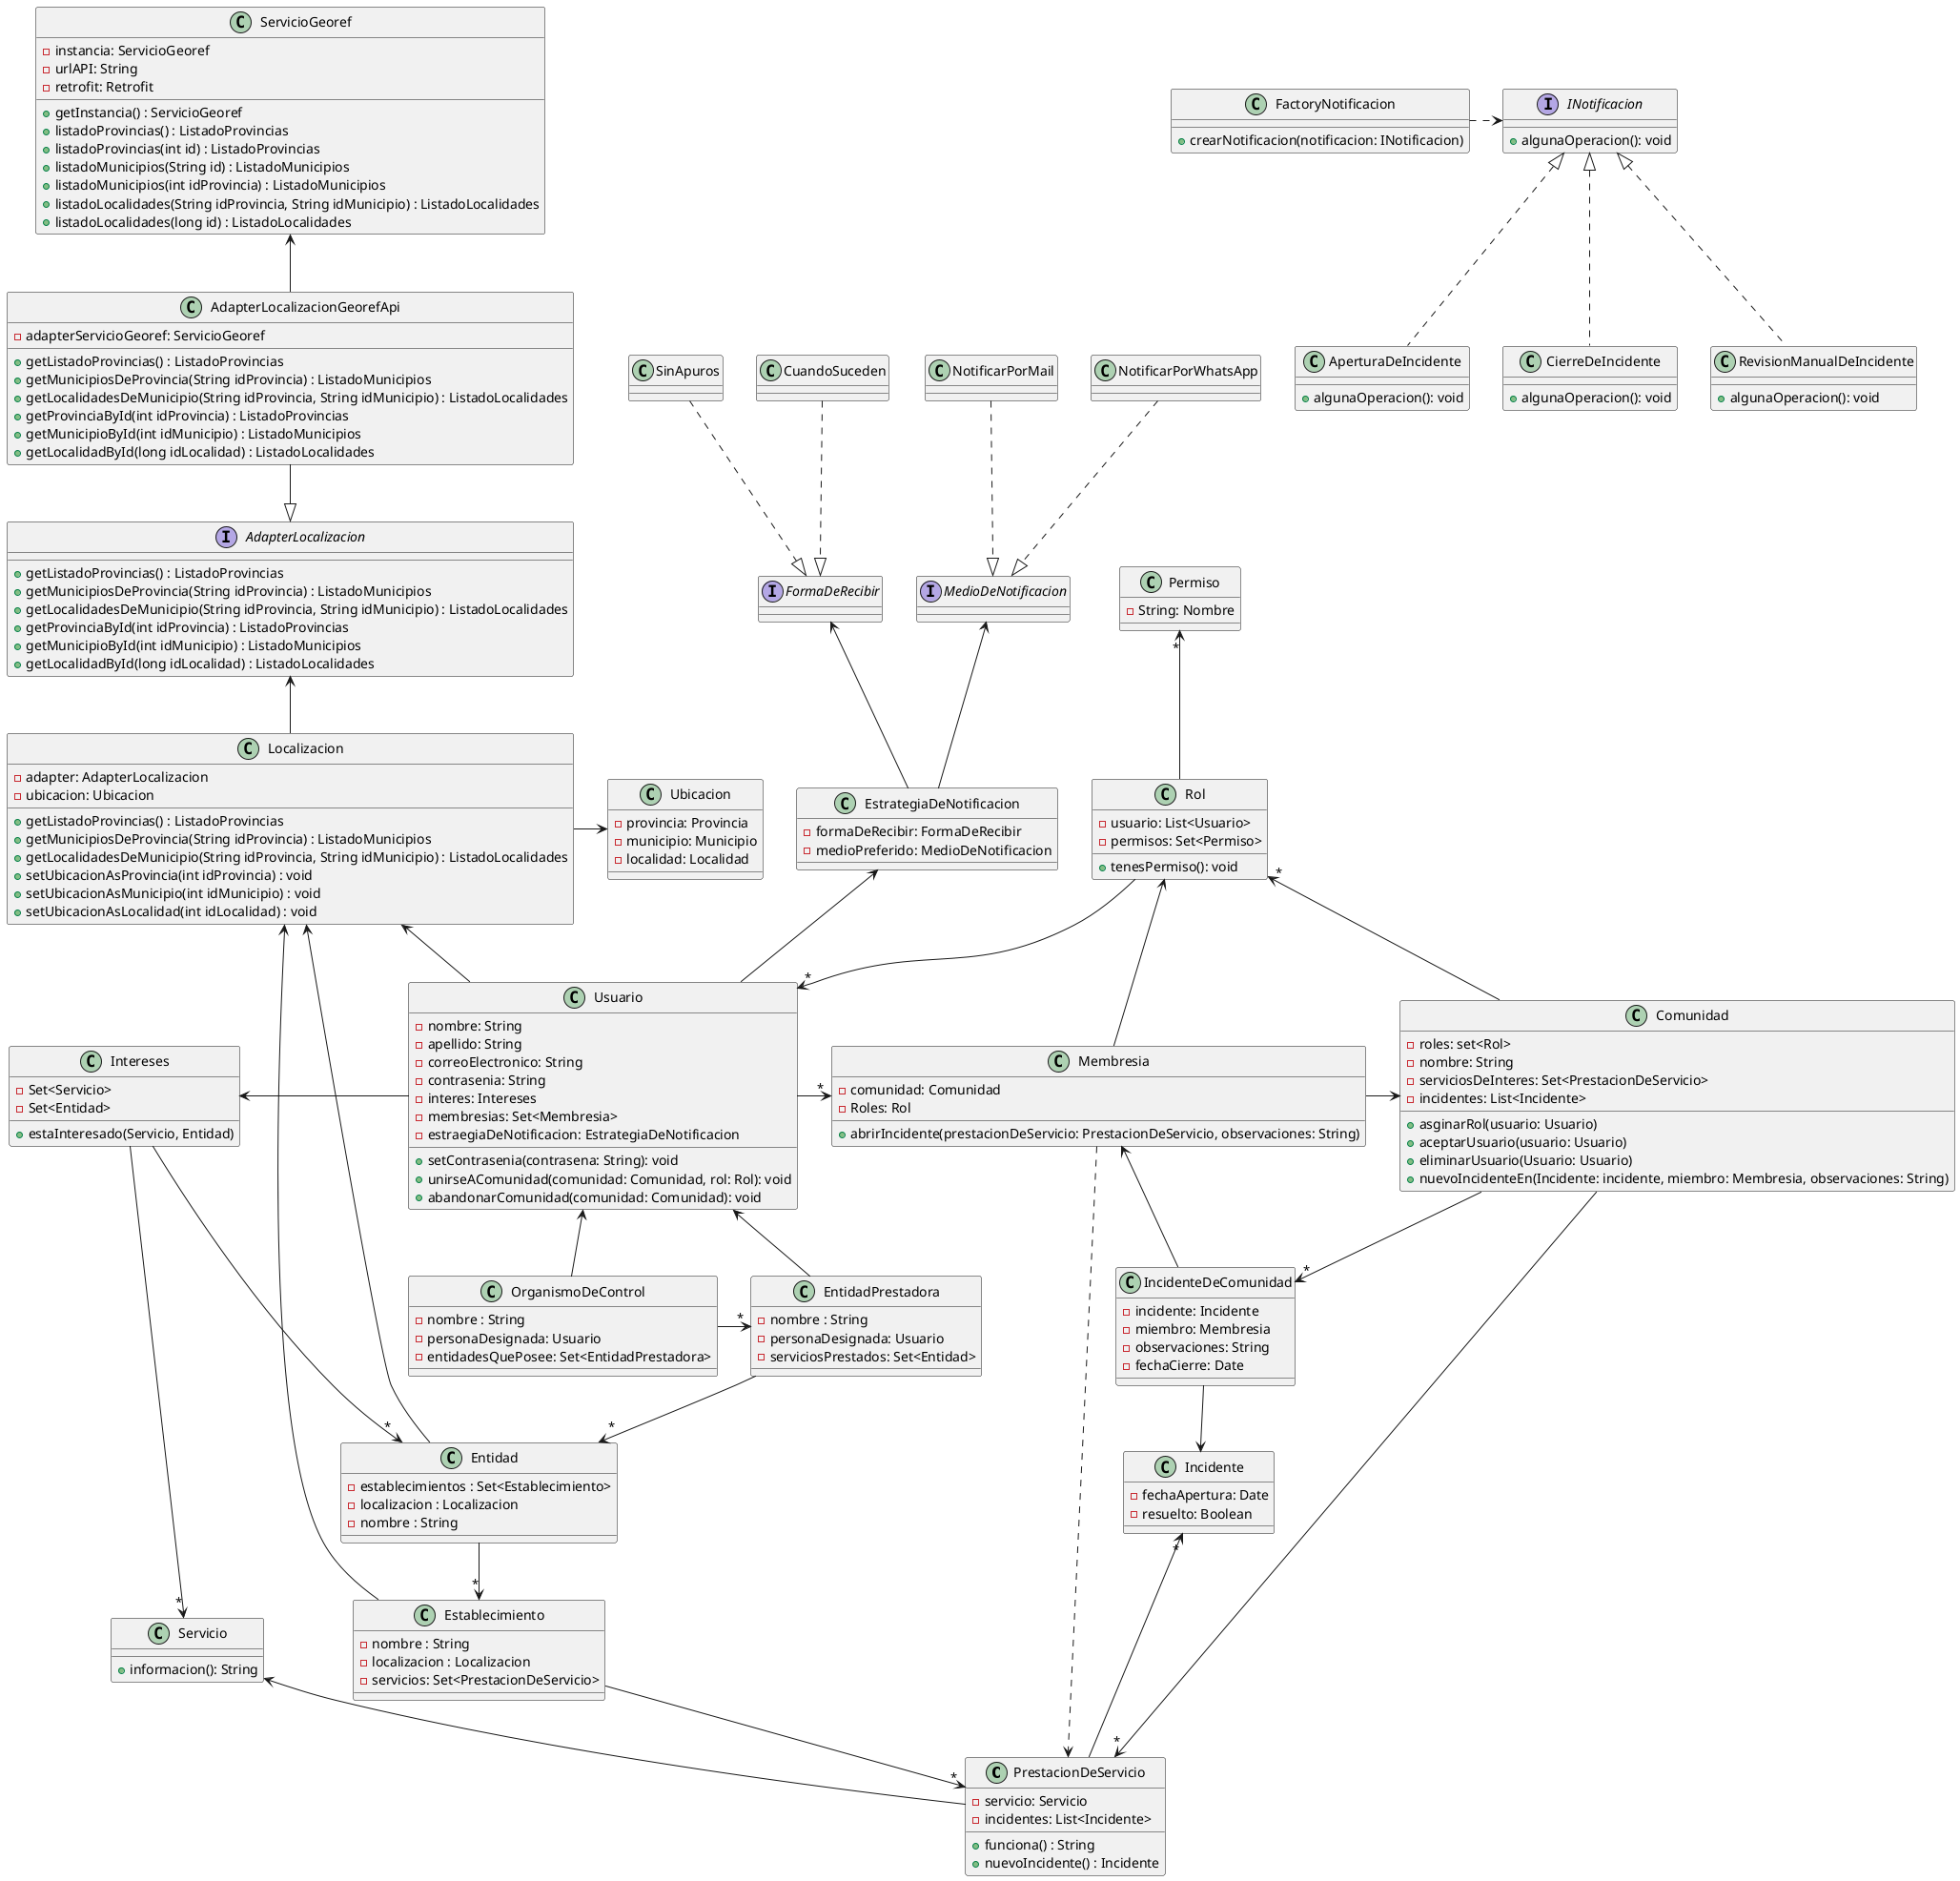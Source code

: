 @startuml


Class PrestacionDeServicio {    
    - servicio: Servicio
    - incidentes: List<Incidente>

    + funciona() : String
    + nuevoIncidente() : Incidente
}


Class Servicio {
    + informacion(): String
}


class Rol{
    -usuario: List<Usuario>
    -permisos: Set<Permiso>

    +tenesPermiso(): void
}




class Permiso{
 - String: Nombre

}


class Comunidad {
    -roles: set<Rol>
    -nombre: String
    -serviciosDeInteres: Set<PrestacionDeServicio>
    - incidentes: List<Incidente>


    + asginarRol(usuario: Usuario)
    + aceptarUsuario(usuario: Usuario)
    + eliminarUsuario(Usuario: Usuario)
    + nuevoIncidenteEn(Incidente: incidente, miembro: Membresia, observaciones: String)
}



class Usuario{
    -nombre: String
    -apellido: String
    -correoElectronico: String
    -contrasenia: String
    -interes: Intereses
    - membresias: Set<Membresia>
    - estraegiaDeNotificacion: EstrategiaDeNotificacion




    +setContrasenia(contrasena: String): void
    +unirseAComunidad(comunidad: Comunidad, rol: Rol): void
    +abandonarComunidad(comunidad: Comunidad): void
}




Class Entidad {
    - establecimientos : Set<Establecimiento>
    - localizacion : Localizacion
    - nombre : String
}




Class Establecimiento {
    - nombre : String
    - localizacion : Localizacion
    - servicios: Set<PrestacionDeServicio>
}




Class Membresia {
    - comunidad: Comunidad
    - Roles: Rol

    + abrirIncidente(prestacionDeServicio: PrestacionDeServicio, observaciones: String)
}




Class Localizacion {
    - adapter: AdapterLocalizacion
    - ubicacion: Ubicacion

    + getListadoProvincias() : ListadoProvincias
    + getMunicipiosDeProvincia(String idProvincia) : ListadoMunicipios
    + getLocalidadesDeMunicipio(String idProvincia, String idMunicipio) : ListadoLocalidades
    + setUbicacionAsProvincia(int idProvincia) : void
    + setUbicacionAsMunicipio(int idMunicipio) : void
    + setUbicacionAsLocalidad(int idLocalidad) : void
}




Interface AdapterLocalizacion {
    + getListadoProvincias() : ListadoProvincias
    + getMunicipiosDeProvincia(String idProvincia) : ListadoMunicipios
    + getLocalidadesDeMunicipio(String idProvincia, String idMunicipio) : ListadoLocalidades
    + getProvinciaById(int idProvincia) : ListadoProvincias
    + getMunicipioById(int idMunicipio) : ListadoMunicipios
    + getLocalidadById(long idLocalidad) : ListadoLocalidades
}




Class AdapterLocalizacionGeorefApi {
    - adapterServicioGeoref: ServicioGeoref

    + getListadoProvincias() : ListadoProvincias
    + getMunicipiosDeProvincia(String idProvincia) : ListadoMunicipios
    + getLocalidadesDeMunicipio(String idProvincia, String idMunicipio) : ListadoLocalidades
    + getProvinciaById(int idProvincia) : ListadoProvincias
    + getMunicipioById(int idMunicipio) : ListadoMunicipios
    + getLocalidadById(long idLocalidad) : ListadoLocalidades
}




Class ServicioGeoref {
    - instancia: ServicioGeoref
    - urlAPI: String
    - retrofit: Retrofit

    + getInstancia() : ServicioGeoref
    + listadoProvincias() : ListadoProvincias
    + listadoProvincias(int id) : ListadoProvincias
    + listadoMunicipios(String id) : ListadoMunicipios
    + listadoMunicipios(int idProvincia) : ListadoMunicipios
    + listadoLocalidades(String idProvincia, String idMunicipio) : ListadoLocalidades
    + listadoLocalidades(long id) : ListadoLocalidades
}




Class Intereses {
    - Set<Servicio>
    - Set<Entidad>




    + estaInteresado(Servicio, Entidad)
}


Class EntidadPrestadora {
    - nombre : String    
    - personaDesignada: Usuario
    - serviciosPrestados: Set<Entidad>
}


Class OrganismoDeControl {
    - nombre : String    
    - personaDesignada: Usuario
    - entidadesQuePosee: Set<EntidadPrestadora>
}

class Ubicacion {
    - provincia: Provincia
    - municipio: Municipio
    - localidad: Localidad
}

Localizacion <-- Usuario 
Localizacion <- Entidad
Localizacion <- Establecimiento
Localizacion -> Ubicacion

EntidadPrestadora --> "*" Entidad
OrganismoDeControl -> "*" EntidadPrestadora


Servicio <- PrestacionDeServicio
Comunidad -> "*" PrestacionDeServicio
Entidad --> "*" Establecimiento
Intereses --> "*" Entidad
Intereses --> "*" Servicio 
Establecimiento --> "*" PrestacionDeServicio




Usuario <-- EntidadPrestadora
Usuario <-- OrganismoDeControl
Rol --> "*" Usuario
Permiso "*" <-- Rol
Rol "*" <- Comunidad
Usuario -> "*" Membresia
Membresia -> Comunidad
Rol <-- Membresia
Intereses <- Usuario




AdapterLocalizacion <-- Localizacion
AdapterLocalizacionGeorefApi --|> AdapterLocalizacion
ServicioGeoref <-- AdapterLocalizacionGeorefApi


/' Entrega 3 '/

/' INCIDENTES '/
Class Incidente {
    - fechaApertura: Date
    - resuelto: Boolean 
}

Class IncidenteDeComunidad {
    - incidente: Incidente
    - miembro: Membresia
    - observaciones: String
    - fechaCierre: Date
}

Incidente "*" <-- PrestacionDeServicio 
Comunidad --> "*" IncidenteDeComunidad
IncidenteDeComunidad --> Incidente
IncidenteDeComunidad --> Membresia
Membresia ..> PrestacionDeServicio

/' CONFIGURACION DE NOTIFICACIONES '/
Class EstrategiaDeNotificacion {
    - formaDeRecibir: FormaDeRecibir
    - medioPreferido: MedioDeNotificacion
}

Interface MedioDeNotificacion {

}

Class NotificarPorWhatsApp {

}

Class NotificarPorMail {

}

Interface FormaDeRecibir {
    
}

Class CuandoSuceden {

}

Class SinApuros {

}

/' NOTIFICACIONES '/

Class FactoryNotificacion {
    + crearNotificacion(notificacion: INotificacion) 
}

Interface INotificacion{
    + algunaOperacion(): void
}

Class AperturaDeIncidente{
    + algunaOperacion(): void
}

Class CierreDeIncidente{
    + algunaOperacion(): void
}

Class RevisionManualDeIncidente{
    + algunaOperacion(): void
}

EstrategiaDeNotificacion <-- Usuario

FormaDeRecibir <-- EstrategiaDeNotificacion
MedioDeNotificacion <-- EstrategiaDeNotificacion

CuandoSuceden ..|> FormaDeRecibir
SinApuros ..|> FormaDeRecibir

NotificarPorWhatsApp ..|> MedioDeNotificacion
NotificarPorMail ..|> MedioDeNotificacion

FactoryNotificacion .> INotificacion
INotificacion <|.. AperturaDeIncidente
INotificacion <|.. CierreDeIncidente
INotificacion <|.. RevisionManualDeIncidente


@enduml
